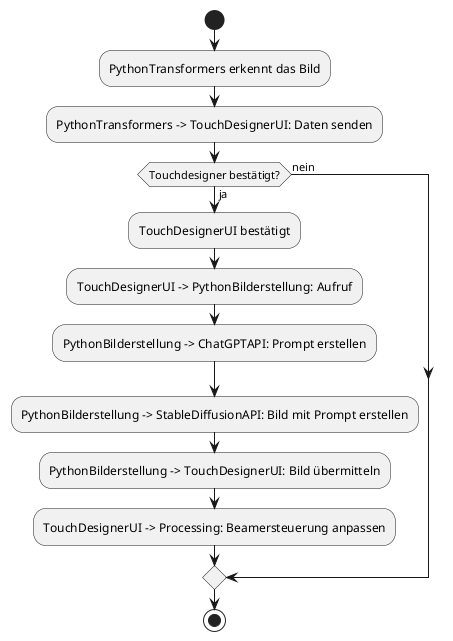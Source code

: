 @startuml ActivityDiagram

start
:PythonTransformers erkennt das Bild;
:PythonTransformers -> TouchDesignerUI: Daten senden;

if (Touchdesigner bestätigt?) then (ja)
    :TouchDesignerUI bestätigt;
    :TouchDesignerUI -> PythonBilderstellung: Aufruf;
    :PythonBilderstellung -> ChatGPTAPI: Prompt erstellen;
    :PythonBilderstellung -> StableDiffusionAPI: Bild mit Prompt erstellen;
    :PythonBilderstellung -> TouchDesignerUI: Bild übermitteln;
    :TouchDesignerUI -> Processing: Beamersteuerung anpassen;
   
else (nein)
    

Endif 
    stop 




@enduml
